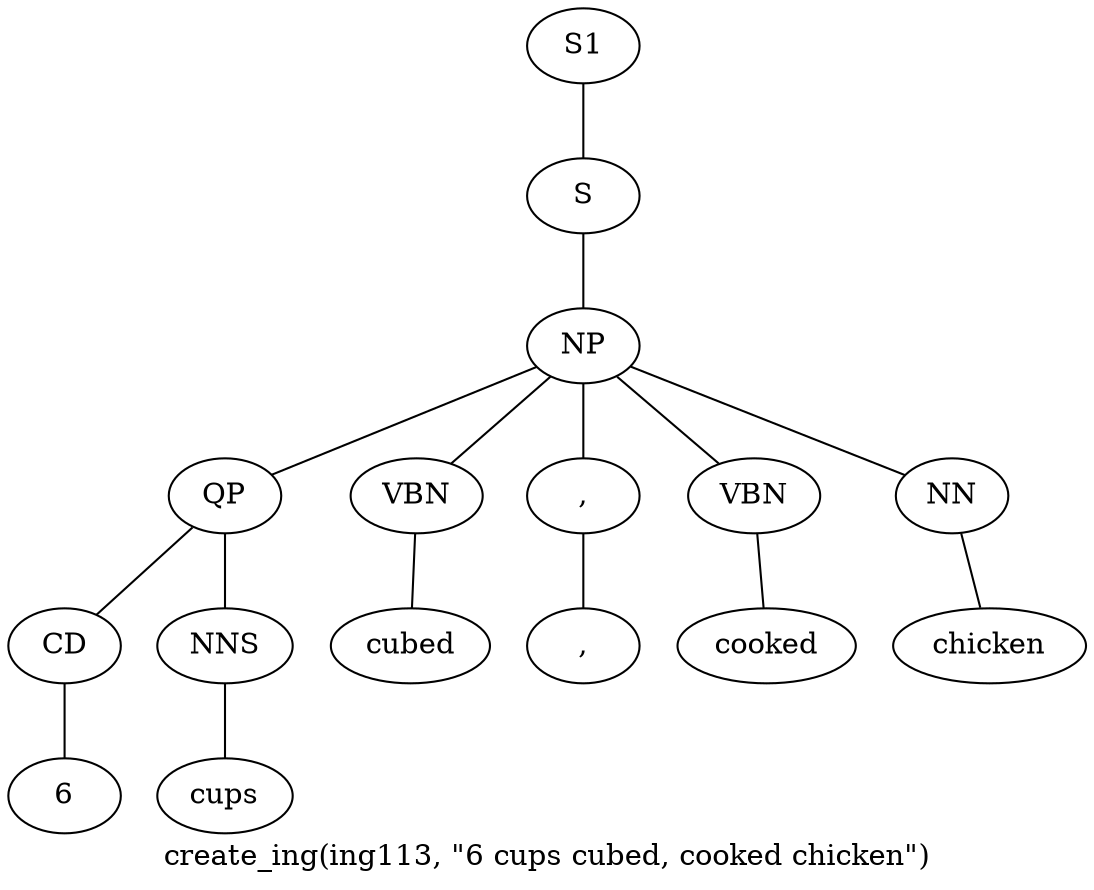 graph SyntaxGraph {
	label = "create_ing(ing113, \"6 cups cubed, cooked chicken\")";
	Node0 [label="S1"];
	Node1 [label="S"];
	Node2 [label="NP"];
	Node3 [label="QP"];
	Node4 [label="CD"];
	Node5 [label="6"];
	Node6 [label="NNS"];
	Node7 [label="cups"];
	Node8 [label="VBN"];
	Node9 [label="cubed"];
	Node10 [label=","];
	Node11 [label=","];
	Node12 [label="VBN"];
	Node13 [label="cooked"];
	Node14 [label="NN"];
	Node15 [label="chicken"];

	Node0 -- Node1;
	Node1 -- Node2;
	Node2 -- Node3;
	Node2 -- Node8;
	Node2 -- Node10;
	Node2 -- Node12;
	Node2 -- Node14;
	Node3 -- Node4;
	Node3 -- Node6;
	Node4 -- Node5;
	Node6 -- Node7;
	Node8 -- Node9;
	Node10 -- Node11;
	Node12 -- Node13;
	Node14 -- Node15;
}